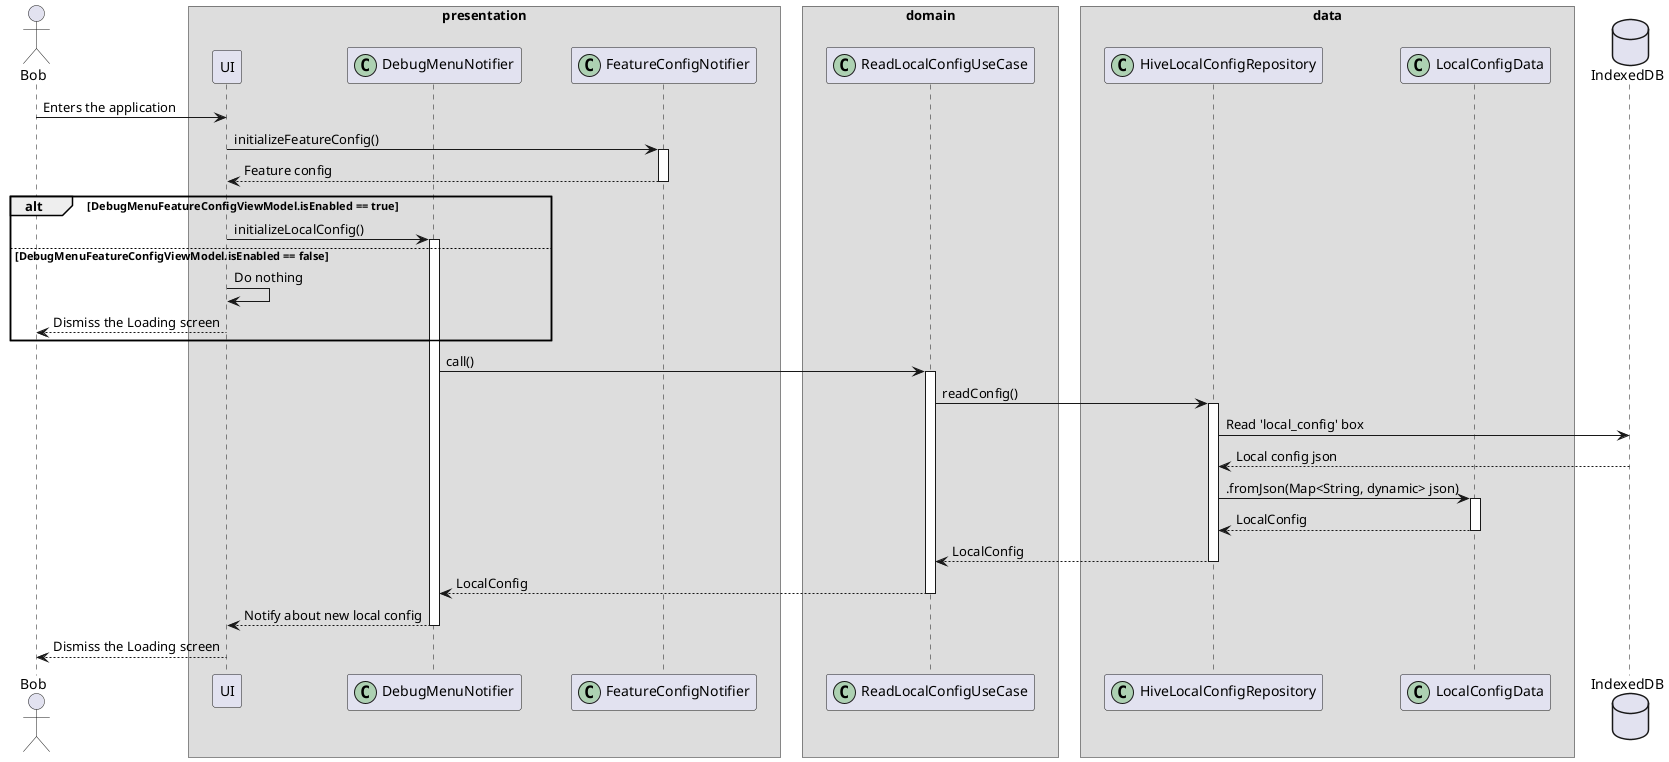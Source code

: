 @startuml debug_menu_read_config_sequence_diagram

skinparam ParticipantPadding 20
skinparam BoxPadding 10

actor Bob

box "presentation"
    participant UI
    participant DebugMenuNotifier << (C,#ADD1B2) >>
    participant FeatureConfigNotifier << (C,#ADD1B2) >>
end box

box "domain"
    participant ReadLocalConfigUseCase << (C,#ADD1B2) >>
end box

box "data"
    participant HiveLocalConfigRepository << (C,#ADD1B2) >>
    participant LocalConfigData << (C,#ADD1B2) >>
end box

database "IndexedDB" as DB

Bob -> UI : Enters the application
UI -> FeatureConfigNotifier : initializeFeatureConfig()
activate FeatureConfigNotifier

FeatureConfigNotifier --> UI : Feature config
deactivate FeatureConfigNotifier

alt DebugMenuFeatureConfigViewModel.isEnabled == true
    UI -> DebugMenuNotifier : initializeLocalConfig()
    activate DebugMenuNotifier
else DebugMenuFeatureConfigViewModel.isEnabled == false
    UI -> UI : Do nothing
    UI --> Bob : Dismiss the Loading screen
end

DebugMenuNotifier -> ReadLocalConfigUseCase : call()
activate ReadLocalConfigUseCase

ReadLocalConfigUseCase -> HiveLocalConfigRepository : readConfig()
activate HiveLocalConfigRepository

HiveLocalConfigRepository -> DB : Read 'local_config' box

DB --> HiveLocalConfigRepository : Local config json

HiveLocalConfigRepository -> LocalConfigData : .fromJson(Map<String, dynamic> json)
activate LocalConfigData

LocalConfigData --> HiveLocalConfigRepository : LocalConfig
deactivate LocalConfigData

HiveLocalConfigRepository --> ReadLocalConfigUseCase : LocalConfig
deactivate HiveLocalConfigRepository

ReadLocalConfigUseCase --> DebugMenuNotifier : LocalConfig
deactivate ReadLocalConfigUseCase

DebugMenuNotifier --> UI : Notify about new local config
deactivate DebugMenuNotifier

UI --> Bob : Dismiss the Loading screen

@enduml
